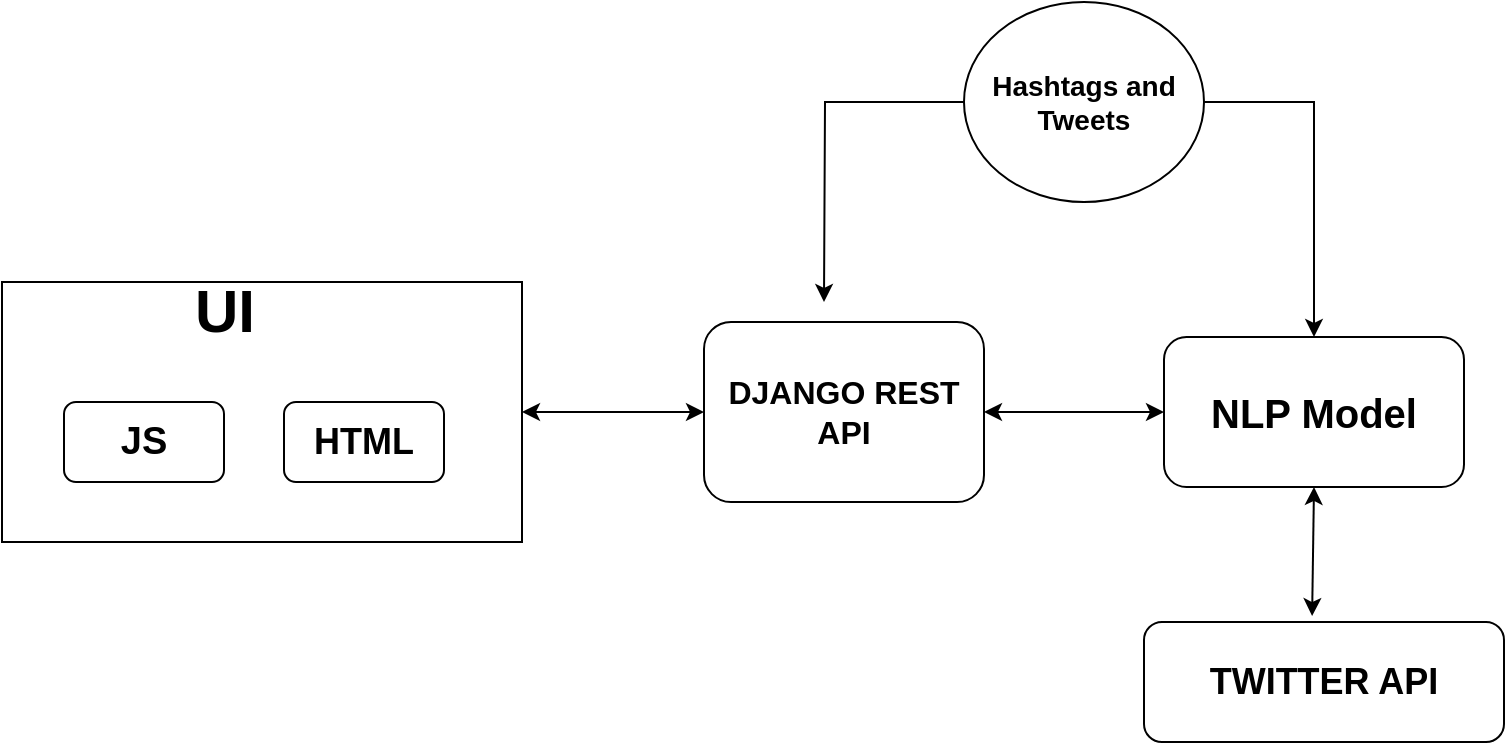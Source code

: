 <mxfile version="13.10.1" type="github">
  <diagram id="AMlBiUVu1VCOGnAXjjPw" name="Page-1">
    <mxGraphModel dx="1350" dy="806" grid="1" gridSize="10" guides="1" tooltips="1" connect="1" arrows="1" fold="1" page="1" pageScale="1" pageWidth="827" pageHeight="1169" math="0" shadow="0">
      <root>
        <mxCell id="0" />
        <mxCell id="1" parent="0" />
        <mxCell id="ujtyWC2KypaY7uKOL5os-2" value="&lt;div&gt;&lt;span style=&quot;font-size: 17px&quot;&gt;&amp;nbsp; &amp;nbsp; &amp;nbsp; &amp;nbsp; &amp;nbsp; &amp;nbsp; &amp;nbsp; &amp;nbsp; &amp;nbsp; &amp;nbsp; &lt;/span&gt;&lt;b&gt;&lt;font style=&quot;font-size: 30px&quot;&gt;UI&lt;/font&gt;&lt;/b&gt;&lt;/div&gt;&lt;div&gt;&lt;span style=&quot;font-size: 17px&quot;&gt;&lt;br&gt;&lt;/span&gt;&lt;/div&gt;&lt;div&gt;&lt;span style=&quot;font-size: 17px&quot;&gt;&lt;br&gt;&lt;/span&gt;&lt;/div&gt;&lt;div&gt;&lt;span style=&quot;font-size: 17px&quot;&gt;&lt;br&gt;&lt;/span&gt;&lt;/div&gt;&lt;div&gt;&lt;span style=&quot;font-size: 17px&quot;&gt;&lt;br&gt;&lt;/span&gt;&lt;/div&gt;&lt;div&gt;&lt;span style=&quot;font-size: 17px&quot;&gt;&lt;br&gt;&lt;/span&gt;&lt;/div&gt;" style="rounded=0;whiteSpace=wrap;html=1;align=left;" vertex="1" parent="1">
          <mxGeometry x="49" y="190" width="260" height="130" as="geometry" />
        </mxCell>
        <mxCell id="ujtyWC2KypaY7uKOL5os-3" value="&lt;b&gt;&lt;font style=&quot;font-size: 19px&quot;&gt;JS&lt;/font&gt;&lt;/b&gt;" style="rounded=1;whiteSpace=wrap;html=1;" vertex="1" parent="1">
          <mxGeometry x="80" y="250" width="80" height="40" as="geometry" />
        </mxCell>
        <mxCell id="ujtyWC2KypaY7uKOL5os-4" value="&lt;b&gt;&lt;font style=&quot;font-size: 18px&quot;&gt;HTML&lt;/font&gt;&lt;/b&gt;" style="rounded=1;whiteSpace=wrap;html=1;" vertex="1" parent="1">
          <mxGeometry x="190" y="250" width="80" height="40" as="geometry" />
        </mxCell>
        <mxCell id="ujtyWC2KypaY7uKOL5os-5" value="&lt;b&gt;&lt;font style=&quot;font-size: 16px&quot;&gt;DJANGO REST API&lt;/font&gt;&lt;/b&gt;" style="rounded=1;whiteSpace=wrap;html=1;" vertex="1" parent="1">
          <mxGeometry x="400" y="210" width="140" height="90" as="geometry" />
        </mxCell>
        <mxCell id="ujtyWC2KypaY7uKOL5os-6" value="&lt;b&gt;&lt;font style=&quot;font-size: 20px&quot;&gt;NLP Model&lt;/font&gt;&lt;/b&gt;" style="rounded=1;whiteSpace=wrap;html=1;" vertex="1" parent="1">
          <mxGeometry x="630" y="217.5" width="150" height="75" as="geometry" />
        </mxCell>
        <mxCell id="ujtyWC2KypaY7uKOL5os-7" value="&lt;b&gt;&lt;font style=&quot;font-size: 18px&quot;&gt;TWITTER API&lt;/font&gt;&lt;/b&gt;" style="rounded=1;whiteSpace=wrap;html=1;" vertex="1" parent="1">
          <mxGeometry x="620" y="360" width="180" height="60" as="geometry" />
        </mxCell>
        <mxCell id="ujtyWC2KypaY7uKOL5os-9" value="" style="endArrow=classic;startArrow=classic;html=1;entryX=0;entryY=0.5;entryDx=0;entryDy=0;" edge="1" parent="1" source="ujtyWC2KypaY7uKOL5os-2" target="ujtyWC2KypaY7uKOL5os-5">
          <mxGeometry width="50" height="50" relative="1" as="geometry">
            <mxPoint x="309" y="305" as="sourcePoint" />
            <mxPoint x="379.711" y="255" as="targetPoint" />
          </mxGeometry>
        </mxCell>
        <mxCell id="ujtyWC2KypaY7uKOL5os-11" value="" style="endArrow=classic;startArrow=classic;html=1;exitX=0.5;exitY=1;exitDx=0;exitDy=0;entryX=0.467;entryY=-0.05;entryDx=0;entryDy=0;entryPerimeter=0;" edge="1" parent="1" source="ujtyWC2KypaY7uKOL5os-6" target="ujtyWC2KypaY7uKOL5os-7">
          <mxGeometry width="50" height="50" relative="1" as="geometry">
            <mxPoint x="590" y="400" as="sourcePoint" />
            <mxPoint x="640" y="350" as="targetPoint" />
          </mxGeometry>
        </mxCell>
        <mxCell id="ujtyWC2KypaY7uKOL5os-13" value="" style="endArrow=classic;startArrow=classic;html=1;entryX=0;entryY=0.5;entryDx=0;entryDy=0;exitX=1;exitY=0.5;exitDx=0;exitDy=0;" edge="1" parent="1" source="ujtyWC2KypaY7uKOL5os-5" target="ujtyWC2KypaY7uKOL5os-6">
          <mxGeometry width="50" height="50" relative="1" as="geometry">
            <mxPoint x="550" y="270" as="sourcePoint" />
            <mxPoint x="600" y="220" as="targetPoint" />
          </mxGeometry>
        </mxCell>
        <mxCell id="ujtyWC2KypaY7uKOL5os-18" style="edgeStyle=orthogonalEdgeStyle;rounded=0;orthogonalLoop=1;jettySize=auto;html=1;" edge="1" parent="1" source="ujtyWC2KypaY7uKOL5os-16">
          <mxGeometry relative="1" as="geometry">
            <mxPoint x="460" y="200" as="targetPoint" />
          </mxGeometry>
        </mxCell>
        <mxCell id="ujtyWC2KypaY7uKOL5os-19" style="edgeStyle=orthogonalEdgeStyle;rounded=0;orthogonalLoop=1;jettySize=auto;html=1;exitX=1;exitY=0.5;exitDx=0;exitDy=0;entryX=0.5;entryY=0;entryDx=0;entryDy=0;" edge="1" parent="1" source="ujtyWC2KypaY7uKOL5os-16" target="ujtyWC2KypaY7uKOL5os-6">
          <mxGeometry relative="1" as="geometry" />
        </mxCell>
        <mxCell id="ujtyWC2KypaY7uKOL5os-16" value="&lt;b&gt;&lt;font style=&quot;font-size: 14px&quot;&gt;Hashtags and Tweets&lt;/font&gt;&lt;/b&gt;" style="ellipse;whiteSpace=wrap;html=1;" vertex="1" parent="1">
          <mxGeometry x="530" y="50" width="120" height="100" as="geometry" />
        </mxCell>
      </root>
    </mxGraphModel>
  </diagram>
</mxfile>
